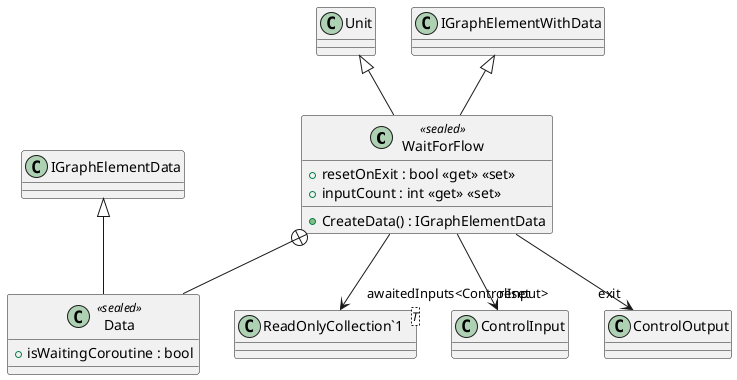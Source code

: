@startuml
class WaitForFlow <<sealed>> {
    + resetOnExit : bool <<get>> <<set>>
    + inputCount : int <<get>> <<set>>
    + CreateData() : IGraphElementData
}
class Data <<sealed>> {
    + isWaitingCoroutine : bool
}
class "ReadOnlyCollection`1"<T> {
}
Unit <|-- WaitForFlow
IGraphElementWithData <|-- WaitForFlow
WaitForFlow --> "awaitedInputs<ControlInput>" "ReadOnlyCollection`1"
WaitForFlow --> "reset" ControlInput
WaitForFlow --> "exit" ControlOutput
WaitForFlow +-- Data
IGraphElementData <|-- Data
@enduml
